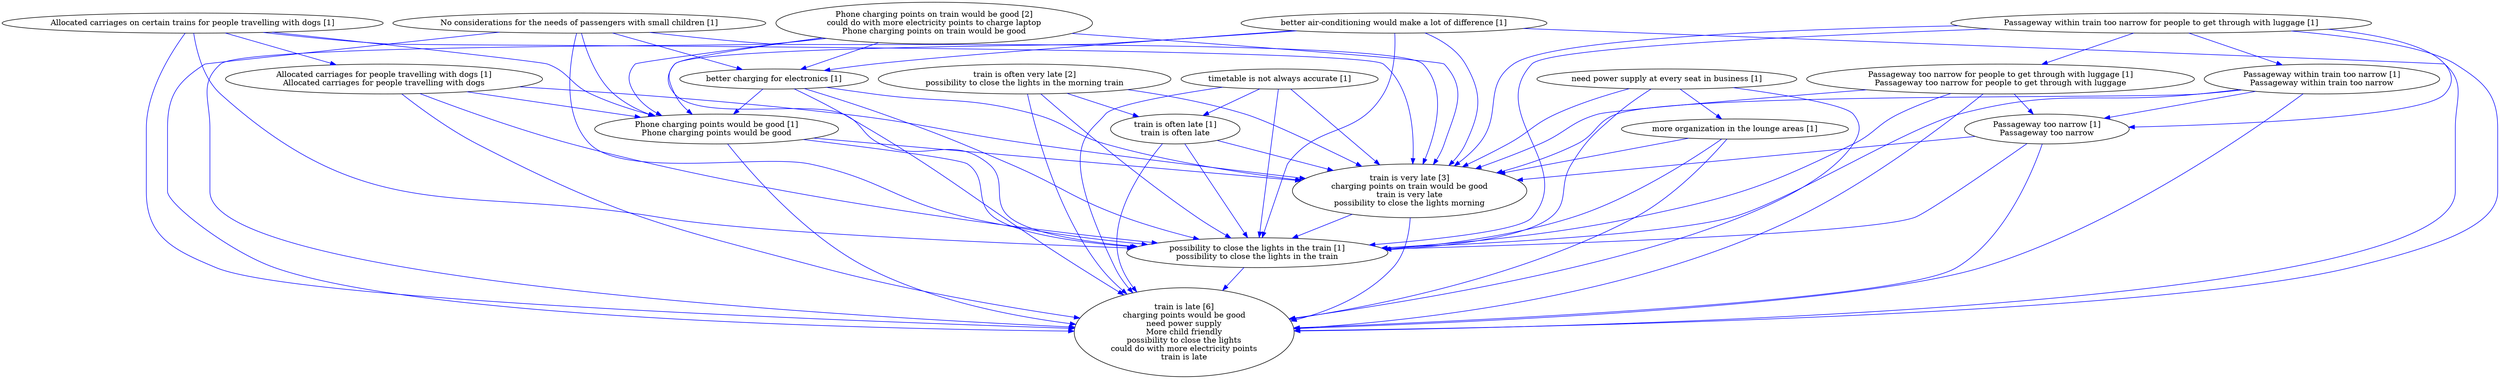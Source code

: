 digraph collapsedGraph {
"train is late [6]\ncharging points would be good\nneed power supply\nMore child friendly\npossibility to close the lights\ncould do with more electricity points\ntrain is late""Phone charging points on train would be good [2]\ncould do with more electricity points to charge laptop\nPhone charging points on train would be good""train is very late [3]\ncharging points on train would be good\ntrain is very late\npossibility to close the lights morning""train is often very late [2]\npossibility to close the lights in the morning train""Allocated carriages on certain trains for people travelling with dogs [1]""Allocated carriages for people travelling with dogs [1]\nAllocated carriages for people travelling with dogs""No considerations for the needs of passengers with small children [1]""Passageway within train too narrow for people to get through with luggage [1]""Passageway too narrow for people to get through with luggage [1]\nPassageway too narrow for people to get through with luggage""Passageway too narrow [1]\nPassageway too narrow""Passageway within train too narrow [1]\nPassageway within train too narrow""Phone charging points would be good [1]\nPhone charging points would be good""better air-conditioning would make a lot of difference [1]""better charging for electronics [1]""more organization in the lounge areas [1]""need power supply at every seat in business [1]""possibility to close the lights in the train [1]\npossibility to close the lights in the train""timetable is not always accurate [1]""train is often late [1]\ntrain is often late""more organization in the lounge areas [1]" -> "possibility to close the lights in the train [1]\npossibility to close the lights in the train" [color=blue]
"need power supply at every seat in business [1]" -> "train is late [6]\ncharging points would be good\nneed power supply\nMore child friendly\npossibility to close the lights\ncould do with more electricity points\ntrain is late" [color=blue]
"better charging for electronics [1]" -> "possibility to close the lights in the train [1]\npossibility to close the lights in the train" [color=blue]
"better air-conditioning would make a lot of difference [1]" -> "possibility to close the lights in the train [1]\npossibility to close the lights in the train" [color=blue]
"Passageway within train too narrow [1]\nPassageway within train too narrow" -> "train is late [6]\ncharging points would be good\nneed power supply\nMore child friendly\npossibility to close the lights\ncould do with more electricity points\ntrain is late" [color=blue]
"Passageway within train too narrow [1]\nPassageway within train too narrow" -> "train is very late [3]\ncharging points on train would be good\ntrain is very late\npossibility to close the lights morning" [color=blue]
"Passageway within train too narrow [1]\nPassageway within train too narrow" -> "possibility to close the lights in the train [1]\npossibility to close the lights in the train" [color=blue]
"better air-conditioning would make a lot of difference [1]" -> "Phone charging points would be good [1]\nPhone charging points would be good" [color=blue]
"Passageway too narrow [1]\nPassageway too narrow" -> "possibility to close the lights in the train [1]\npossibility to close the lights in the train" [color=blue]
"better air-conditioning would make a lot of difference [1]" -> "train is late [6]\ncharging points would be good\nneed power supply\nMore child friendly\npossibility to close the lights\ncould do with more electricity points\ntrain is late" [color=blue]
"train is very late [3]\ncharging points on train would be good\ntrain is very late\npossibility to close the lights morning" -> "train is late [6]\ncharging points would be good\nneed power supply\nMore child friendly\npossibility to close the lights\ncould do with more electricity points\ntrain is late" [color=blue]
"Passageway too narrow [1]\nPassageway too narrow" -> "train is very late [3]\ncharging points on train would be good\ntrain is very late\npossibility to close the lights morning" [color=blue]
"more organization in the lounge areas [1]" -> "train is very late [3]\ncharging points on train would be good\ntrain is very late\npossibility to close the lights morning" [color=blue]
"more organization in the lounge areas [1]" -> "train is late [6]\ncharging points would be good\nneed power supply\nMore child friendly\npossibility to close the lights\ncould do with more electricity points\ntrain is late" [color=blue]
"possibility to close the lights in the train [1]\npossibility to close the lights in the train" -> "train is late [6]\ncharging points would be good\nneed power supply\nMore child friendly\npossibility to close the lights\ncould do with more electricity points\ntrain is late" [color=blue]
"better air-conditioning would make a lot of difference [1]" -> "train is very late [3]\ncharging points on train would be good\ntrain is very late\npossibility to close the lights morning" [color=blue]
"Passageway too narrow [1]\nPassageway too narrow" -> "train is late [6]\ncharging points would be good\nneed power supply\nMore child friendly\npossibility to close the lights\ncould do with more electricity points\ntrain is late" [color=blue]
"Allocated carriages for people travelling with dogs [1]\nAllocated carriages for people travelling with dogs" -> "possibility to close the lights in the train [1]\npossibility to close the lights in the train" [color=blue]
"need power supply at every seat in business [1]" -> "more organization in the lounge areas [1]" [color=blue]
"need power supply at every seat in business [1]" -> "train is very late [3]\ncharging points on train would be good\ntrain is very late\npossibility to close the lights morning" [color=blue]
"better air-conditioning would make a lot of difference [1]" -> "better charging for electronics [1]" [color=blue]
"Passageway too narrow for people to get through with luggage [1]\nPassageway too narrow for people to get through with luggage" -> "train is late [6]\ncharging points would be good\nneed power supply\nMore child friendly\npossibility to close the lights\ncould do with more electricity points\ntrain is late" [color=blue]
"train is often very late [2]\npossibility to close the lights in the morning train" -> "train is late [6]\ncharging points would be good\nneed power supply\nMore child friendly\npossibility to close the lights\ncould do with more electricity points\ntrain is late" [color=blue]
"Passageway within train too narrow for people to get through with luggage [1]" -> "train is very late [3]\ncharging points on train would be good\ntrain is very late\npossibility to close the lights morning" [color=blue]
"Passageway within train too narrow for people to get through with luggage [1]" -> "possibility to close the lights in the train [1]\npossibility to close the lights in the train" [color=blue]
"timetable is not always accurate [1]" -> "possibility to close the lights in the train [1]\npossibility to close the lights in the train" [color=blue]
"Passageway too narrow for people to get through with luggage [1]\nPassageway too narrow for people to get through with luggage" -> "train is very late [3]\ncharging points on train would be good\ntrain is very late\npossibility to close the lights morning" [color=blue]
"No considerations for the needs of passengers with small children [1]" -> "possibility to close the lights in the train [1]\npossibility to close the lights in the train" [color=blue]
"No considerations for the needs of passengers with small children [1]" -> "train is late [6]\ncharging points would be good\nneed power supply\nMore child friendly\npossibility to close the lights\ncould do with more electricity points\ntrain is late" [color=blue]
"Allocated carriages for people travelling with dogs [1]\nAllocated carriages for people travelling with dogs" -> "train is very late [3]\ncharging points on train would be good\ntrain is very late\npossibility to close the lights morning" [color=blue]
"better charging for electronics [1]" -> "train is very late [3]\ncharging points on train would be good\ntrain is very late\npossibility to close the lights morning" [color=blue]
"No considerations for the needs of passengers with small children [1]" -> "Phone charging points would be good [1]\nPhone charging points would be good" [color=blue]
"Allocated carriages for people travelling with dogs [1]\nAllocated carriages for people travelling with dogs" -> "train is late [6]\ncharging points would be good\nneed power supply\nMore child friendly\npossibility to close the lights\ncould do with more electricity points\ntrain is late" [color=blue]
"Allocated carriages for people travelling with dogs [1]\nAllocated carriages for people travelling with dogs" -> "Phone charging points would be good [1]\nPhone charging points would be good" [color=blue]
"No considerations for the needs of passengers with small children [1]" -> "better charging for electronics [1]" [color=blue]
"Allocated carriages on certain trains for people travelling with dogs [1]" -> "Phone charging points would be good [1]\nPhone charging points would be good" [color=blue]
"Allocated carriages on certain trains for people travelling with dogs [1]" -> "possibility to close the lights in the train [1]\npossibility to close the lights in the train" [color=blue]
"Allocated carriages on certain trains for people travelling with dogs [1]" -> "train is very late [3]\ncharging points on train would be good\ntrain is very late\npossibility to close the lights morning" [color=blue]
"Passageway too narrow for people to get through with luggage [1]\nPassageway too narrow for people to get through with luggage" -> "possibility to close the lights in the train [1]\npossibility to close the lights in the train" [color=blue]
"Allocated carriages on certain trains for people travelling with dogs [1]" -> "train is late [6]\ncharging points would be good\nneed power supply\nMore child friendly\npossibility to close the lights\ncould do with more electricity points\ntrain is late" [color=blue]
"No considerations for the needs of passengers with small children [1]" -> "train is very late [3]\ncharging points on train would be good\ntrain is very late\npossibility to close the lights morning" [color=blue]
"timetable is not always accurate [1]" -> "train is often late [1]\ntrain is often late" [color=blue]
"timetable is not always accurate [1]" -> "train is late [6]\ncharging points would be good\nneed power supply\nMore child friendly\npossibility to close the lights\ncould do with more electricity points\ntrain is late" [color=blue]
"Phone charging points would be good [1]\nPhone charging points would be good" -> "train is very late [3]\ncharging points on train would be good\ntrain is very late\npossibility to close the lights morning" [color=blue]
"Phone charging points on train would be good [2]\ncould do with more electricity points to charge laptop\nPhone charging points on train would be good" -> "train is late [6]\ncharging points would be good\nneed power supply\nMore child friendly\npossibility to close the lights\ncould do with more electricity points\ntrain is late" [color=blue]
"train is often late [1]\ntrain is often late" -> "possibility to close the lights in the train [1]\npossibility to close the lights in the train" [color=blue]
"better charging for electronics [1]" -> "Phone charging points would be good [1]\nPhone charging points would be good" [color=blue]
"better charging for electronics [1]" -> "train is late [6]\ncharging points would be good\nneed power supply\nMore child friendly\npossibility to close the lights\ncould do with more electricity points\ntrain is late" [color=blue]
"Phone charging points on train would be good [2]\ncould do with more electricity points to charge laptop\nPhone charging points on train would be good" -> "better charging for electronics [1]" [color=blue]
"Phone charging points would be good [1]\nPhone charging points would be good" -> "train is late [6]\ncharging points would be good\nneed power supply\nMore child friendly\npossibility to close the lights\ncould do with more electricity points\ntrain is late" [color=blue]
"timetable is not always accurate [1]" -> "train is very late [3]\ncharging points on train would be good\ntrain is very late\npossibility to close the lights morning" [color=blue]
"train is often late [1]\ntrain is often late" -> "train is late [6]\ncharging points would be good\nneed power supply\nMore child friendly\npossibility to close the lights\ncould do with more electricity points\ntrain is late" [color=blue]
"Passageway within train too narrow for people to get through with luggage [1]" -> "train is late [6]\ncharging points would be good\nneed power supply\nMore child friendly\npossibility to close the lights\ncould do with more electricity points\ntrain is late" [color=blue]
"need power supply at every seat in business [1]" -> "possibility to close the lights in the train [1]\npossibility to close the lights in the train" [color=blue]
"train is often very late [2]\npossibility to close the lights in the morning train" -> "train is often late [1]\ntrain is often late" [color=blue]
"Phone charging points would be good [1]\nPhone charging points would be good" -> "possibility to close the lights in the train [1]\npossibility to close the lights in the train" [color=blue]
"Phone charging points on train would be good [2]\ncould do with more electricity points to charge laptop\nPhone charging points on train would be good" -> "train is very late [3]\ncharging points on train would be good\ntrain is very late\npossibility to close the lights morning" [color=blue]
"train is often very late [2]\npossibility to close the lights in the morning train" -> "train is very late [3]\ncharging points on train would be good\ntrain is very late\npossibility to close the lights morning" [color=blue]
"Phone charging points on train would be good [2]\ncould do with more electricity points to charge laptop\nPhone charging points on train would be good" -> "Phone charging points would be good [1]\nPhone charging points would be good" [color=blue]
"train is often very late [2]\npossibility to close the lights in the morning train" -> "possibility to close the lights in the train [1]\npossibility to close the lights in the train" [color=blue]
"Phone charging points on train would be good [2]\ncould do with more electricity points to charge laptop\nPhone charging points on train would be good" -> "possibility to close the lights in the train [1]\npossibility to close the lights in the train" [color=blue]
"Allocated carriages on certain trains for people travelling with dogs [1]" -> "Allocated carriages for people travelling with dogs [1]\nAllocated carriages for people travelling with dogs" [color=blue]
"Passageway within train too narrow for people to get through with luggage [1]" -> "Passageway too narrow for people to get through with luggage [1]\nPassageway too narrow for people to get through with luggage" [color=blue]
"Passageway too narrow for people to get through with luggage [1]\nPassageway too narrow for people to get through with luggage" -> "Passageway too narrow [1]\nPassageway too narrow" [color=blue]
"Passageway within train too narrow for people to get through with luggage [1]" -> "Passageway within train too narrow [1]\nPassageway within train too narrow" [color=blue]
"Passageway within train too narrow [1]\nPassageway within train too narrow" -> "Passageway too narrow [1]\nPassageway too narrow" [color=blue]
"Passageway within train too narrow for people to get through with luggage [1]" -> "Passageway too narrow [1]\nPassageway too narrow" [color=blue]
"train is very late [3]\ncharging points on train would be good\ntrain is very late\npossibility to close the lights morning" -> "possibility to close the lights in the train [1]\npossibility to close the lights in the train" [color=blue]
"train is often late [1]\ntrain is often late" -> "train is very late [3]\ncharging points on train would be good\ntrain is very late\npossibility to close the lights morning" [color=blue]
}